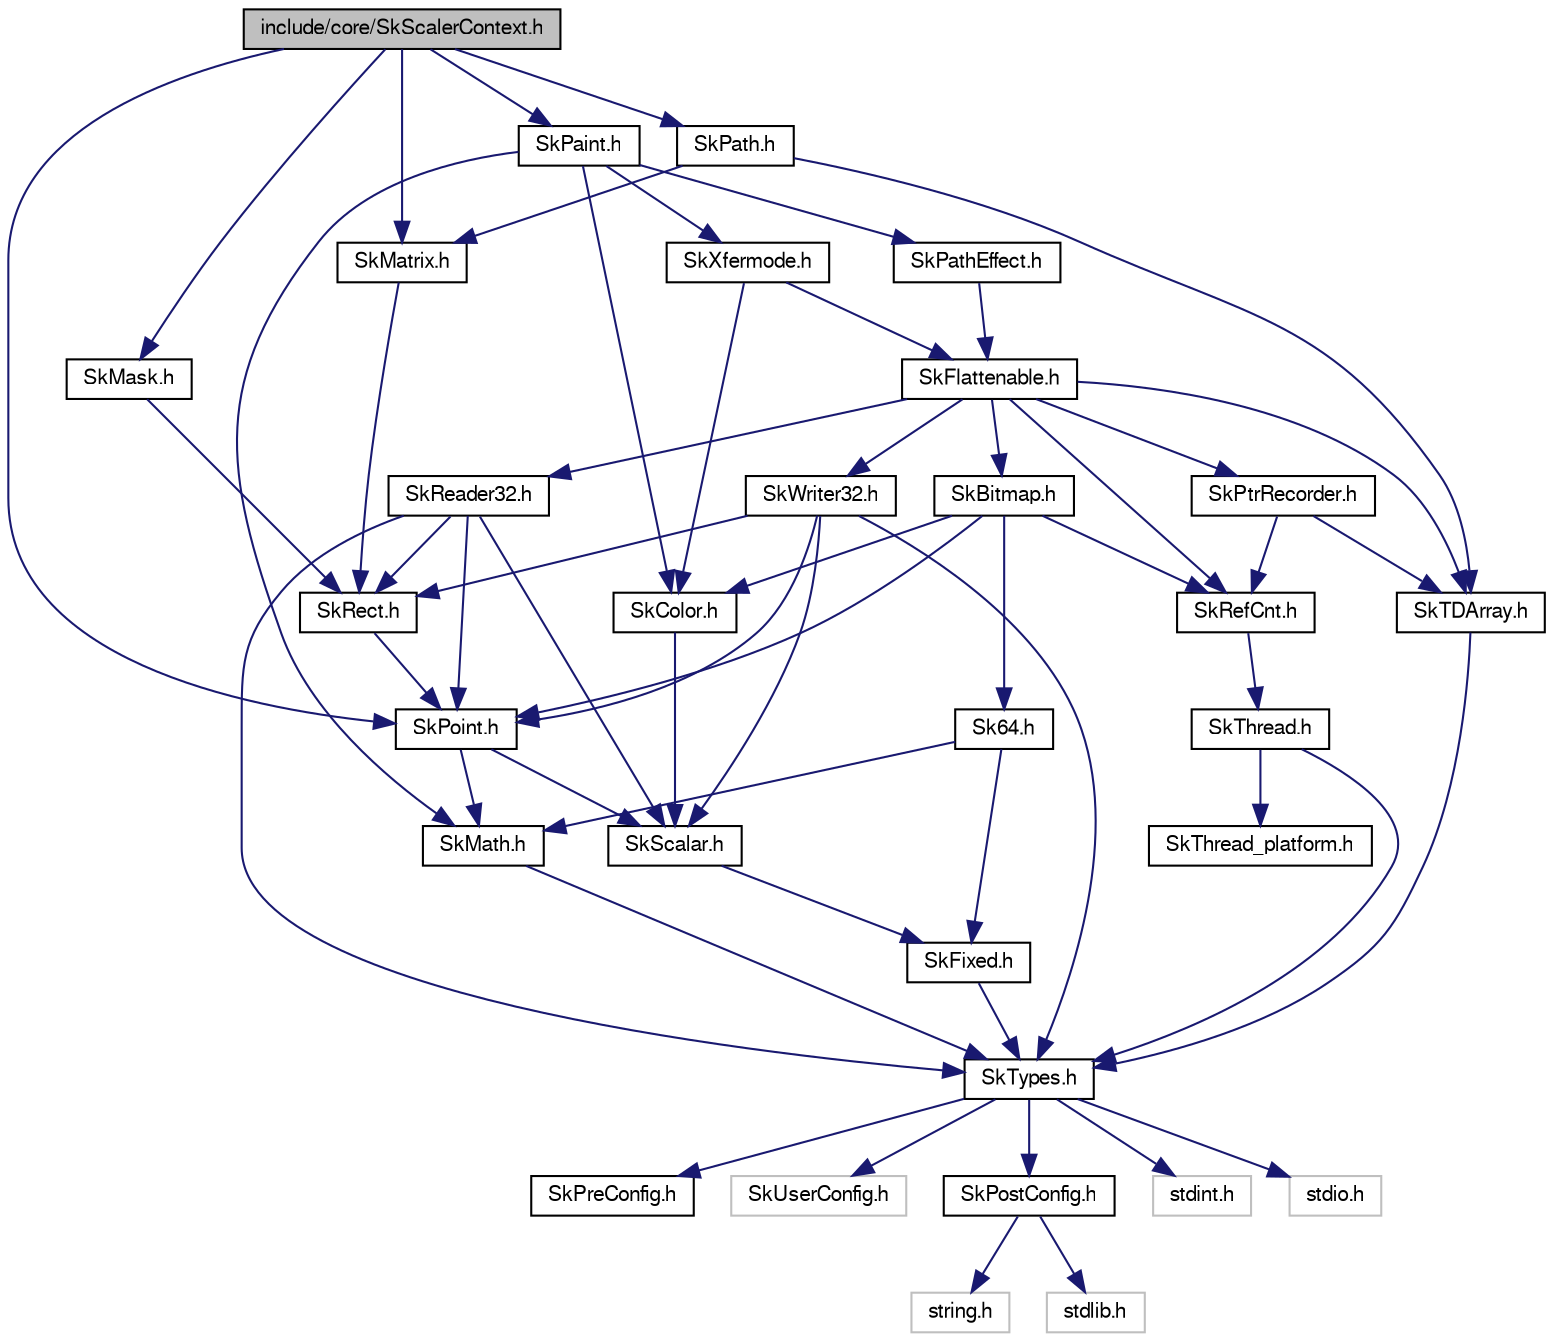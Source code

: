 digraph G
{
  edge [fontname="FreeSans",fontsize="10",labelfontname="FreeSans",labelfontsize="10"];
  node [fontname="FreeSans",fontsize="10",shape=record];
  Node1 [label="include/core/SkScalerContext.h",height=0.2,width=0.4,color="black", fillcolor="grey75", style="filled" fontcolor="black"];
  Node1 -> Node2 [color="midnightblue",fontsize="10",style="solid",fontname="FreeSans"];
  Node2 [label="SkMask.h",height=0.2,width=0.4,color="black", fillcolor="white", style="filled",URL="$_sk_mask_8h.html"];
  Node2 -> Node3 [color="midnightblue",fontsize="10",style="solid",fontname="FreeSans"];
  Node3 [label="SkRect.h",height=0.2,width=0.4,color="black", fillcolor="white", style="filled",URL="$_sk_rect_8h.html"];
  Node3 -> Node4 [color="midnightblue",fontsize="10",style="solid",fontname="FreeSans"];
  Node4 [label="SkPoint.h",height=0.2,width=0.4,color="black", fillcolor="white", style="filled",URL="$_sk_point_8h.html"];
  Node4 -> Node5 [color="midnightblue",fontsize="10",style="solid",fontname="FreeSans"];
  Node5 [label="SkMath.h",height=0.2,width=0.4,color="black", fillcolor="white", style="filled",URL="$_sk_math_8h.html"];
  Node5 -> Node6 [color="midnightblue",fontsize="10",style="solid",fontname="FreeSans"];
  Node6 [label="SkTypes.h",height=0.2,width=0.4,color="black", fillcolor="white", style="filled",URL="$_sk_types_8h.html"];
  Node6 -> Node7 [color="midnightblue",fontsize="10",style="solid",fontname="FreeSans"];
  Node7 [label="SkPreConfig.h",height=0.2,width=0.4,color="black", fillcolor="white", style="filled",URL="$_sk_pre_config_8h.html"];
  Node6 -> Node8 [color="midnightblue",fontsize="10",style="solid",fontname="FreeSans"];
  Node8 [label="SkUserConfig.h",height=0.2,width=0.4,color="grey75", fillcolor="white", style="filled"];
  Node6 -> Node9 [color="midnightblue",fontsize="10",style="solid",fontname="FreeSans"];
  Node9 [label="SkPostConfig.h",height=0.2,width=0.4,color="black", fillcolor="white", style="filled",URL="$_sk_post_config_8h.html"];
  Node9 -> Node10 [color="midnightblue",fontsize="10",style="solid",fontname="FreeSans"];
  Node10 [label="string.h",height=0.2,width=0.4,color="grey75", fillcolor="white", style="filled"];
  Node9 -> Node11 [color="midnightblue",fontsize="10",style="solid",fontname="FreeSans"];
  Node11 [label="stdlib.h",height=0.2,width=0.4,color="grey75", fillcolor="white", style="filled"];
  Node6 -> Node12 [color="midnightblue",fontsize="10",style="solid",fontname="FreeSans"];
  Node12 [label="stdint.h",height=0.2,width=0.4,color="grey75", fillcolor="white", style="filled"];
  Node6 -> Node13 [color="midnightblue",fontsize="10",style="solid",fontname="FreeSans"];
  Node13 [label="stdio.h",height=0.2,width=0.4,color="grey75", fillcolor="white", style="filled"];
  Node4 -> Node14 [color="midnightblue",fontsize="10",style="solid",fontname="FreeSans"];
  Node14 [label="SkScalar.h",height=0.2,width=0.4,color="black", fillcolor="white", style="filled",URL="$_sk_scalar_8h.html"];
  Node14 -> Node15 [color="midnightblue",fontsize="10",style="solid",fontname="FreeSans"];
  Node15 [label="SkFixed.h",height=0.2,width=0.4,color="black", fillcolor="white", style="filled",URL="$_sk_fixed_8h.html"];
  Node15 -> Node6 [color="midnightblue",fontsize="10",style="solid",fontname="FreeSans"];
  Node1 -> Node16 [color="midnightblue",fontsize="10",style="solid",fontname="FreeSans"];
  Node16 [label="SkMatrix.h",height=0.2,width=0.4,color="black", fillcolor="white", style="filled",URL="$_sk_matrix_8h.html"];
  Node16 -> Node3 [color="midnightblue",fontsize="10",style="solid",fontname="FreeSans"];
  Node1 -> Node17 [color="midnightblue",fontsize="10",style="solid",fontname="FreeSans"];
  Node17 [label="SkPaint.h",height=0.2,width=0.4,color="black", fillcolor="white", style="filled",URL="$_sk_paint_8h.html"];
  Node17 -> Node18 [color="midnightblue",fontsize="10",style="solid",fontname="FreeSans"];
  Node18 [label="SkColor.h",height=0.2,width=0.4,color="black", fillcolor="white", style="filled",URL="$_sk_color_8h.html"];
  Node18 -> Node14 [color="midnightblue",fontsize="10",style="solid",fontname="FreeSans"];
  Node17 -> Node5 [color="midnightblue",fontsize="10",style="solid",fontname="FreeSans"];
  Node17 -> Node19 [color="midnightblue",fontsize="10",style="solid",fontname="FreeSans"];
  Node19 [label="SkXfermode.h",height=0.2,width=0.4,color="black", fillcolor="white", style="filled",URL="$_sk_xfermode_8h.html"];
  Node19 -> Node20 [color="midnightblue",fontsize="10",style="solid",fontname="FreeSans"];
  Node20 [label="SkFlattenable.h",height=0.2,width=0.4,color="black", fillcolor="white", style="filled",URL="$_sk_flattenable_8h.html"];
  Node20 -> Node21 [color="midnightblue",fontsize="10",style="solid",fontname="FreeSans"];
  Node21 [label="SkRefCnt.h",height=0.2,width=0.4,color="black", fillcolor="white", style="filled",URL="$_sk_ref_cnt_8h.html"];
  Node21 -> Node22 [color="midnightblue",fontsize="10",style="solid",fontname="FreeSans"];
  Node22 [label="SkThread.h",height=0.2,width=0.4,color="black", fillcolor="white", style="filled",URL="$_sk_thread_8h.html"];
  Node22 -> Node6 [color="midnightblue",fontsize="10",style="solid",fontname="FreeSans"];
  Node22 -> Node23 [color="midnightblue",fontsize="10",style="solid",fontname="FreeSans"];
  Node23 [label="SkThread_platform.h",height=0.2,width=0.4,color="black", fillcolor="white", style="filled",URL="$_sk_thread__platform_8h.html"];
  Node20 -> Node24 [color="midnightblue",fontsize="10",style="solid",fontname="FreeSans"];
  Node24 [label="SkBitmap.h",height=0.2,width=0.4,color="black", fillcolor="white", style="filled",URL="$_sk_bitmap_8h.html"];
  Node24 -> Node25 [color="midnightblue",fontsize="10",style="solid",fontname="FreeSans"];
  Node25 [label="Sk64.h",height=0.2,width=0.4,color="black", fillcolor="white", style="filled",URL="$_sk64_8h.html"];
  Node25 -> Node15 [color="midnightblue",fontsize="10",style="solid",fontname="FreeSans"];
  Node25 -> Node5 [color="midnightblue",fontsize="10",style="solid",fontname="FreeSans"];
  Node24 -> Node18 [color="midnightblue",fontsize="10",style="solid",fontname="FreeSans"];
  Node24 -> Node4 [color="midnightblue",fontsize="10",style="solid",fontname="FreeSans"];
  Node24 -> Node21 [color="midnightblue",fontsize="10",style="solid",fontname="FreeSans"];
  Node20 -> Node26 [color="midnightblue",fontsize="10",style="solid",fontname="FreeSans"];
  Node26 [label="SkReader32.h",height=0.2,width=0.4,color="black", fillcolor="white", style="filled",URL="$_sk_reader32_8h.html"];
  Node26 -> Node6 [color="midnightblue",fontsize="10",style="solid",fontname="FreeSans"];
  Node26 -> Node14 [color="midnightblue",fontsize="10",style="solid",fontname="FreeSans"];
  Node26 -> Node4 [color="midnightblue",fontsize="10",style="solid",fontname="FreeSans"];
  Node26 -> Node3 [color="midnightblue",fontsize="10",style="solid",fontname="FreeSans"];
  Node20 -> Node27 [color="midnightblue",fontsize="10",style="solid",fontname="FreeSans"];
  Node27 [label="SkTDArray.h",height=0.2,width=0.4,color="black", fillcolor="white", style="filled",URL="$_sk_t_d_array_8h.html"];
  Node27 -> Node6 [color="midnightblue",fontsize="10",style="solid",fontname="FreeSans"];
  Node20 -> Node28 [color="midnightblue",fontsize="10",style="solid",fontname="FreeSans"];
  Node28 [label="SkWriter32.h",height=0.2,width=0.4,color="black", fillcolor="white", style="filled",URL="$_sk_writer32_8h.html"];
  Node28 -> Node6 [color="midnightblue",fontsize="10",style="solid",fontname="FreeSans"];
  Node28 -> Node14 [color="midnightblue",fontsize="10",style="solid",fontname="FreeSans"];
  Node28 -> Node4 [color="midnightblue",fontsize="10",style="solid",fontname="FreeSans"];
  Node28 -> Node3 [color="midnightblue",fontsize="10",style="solid",fontname="FreeSans"];
  Node20 -> Node29 [color="midnightblue",fontsize="10",style="solid",fontname="FreeSans"];
  Node29 [label="SkPtrRecorder.h",height=0.2,width=0.4,color="black", fillcolor="white", style="filled",URL="$_sk_ptr_recorder_8h.html"];
  Node29 -> Node21 [color="midnightblue",fontsize="10",style="solid",fontname="FreeSans"];
  Node29 -> Node27 [color="midnightblue",fontsize="10",style="solid",fontname="FreeSans"];
  Node19 -> Node18 [color="midnightblue",fontsize="10",style="solid",fontname="FreeSans"];
  Node17 -> Node30 [color="midnightblue",fontsize="10",style="solid",fontname="FreeSans"];
  Node30 [label="SkPathEffect.h",height=0.2,width=0.4,color="black", fillcolor="white", style="filled",URL="$_sk_path_effect_8h.html"];
  Node30 -> Node20 [color="midnightblue",fontsize="10",style="solid",fontname="FreeSans"];
  Node1 -> Node31 [color="midnightblue",fontsize="10",style="solid",fontname="FreeSans"];
  Node31 [label="SkPath.h",height=0.2,width=0.4,color="black", fillcolor="white", style="filled",URL="$_sk_path_8h.html"];
  Node31 -> Node16 [color="midnightblue",fontsize="10",style="solid",fontname="FreeSans"];
  Node31 -> Node27 [color="midnightblue",fontsize="10",style="solid",fontname="FreeSans"];
  Node1 -> Node4 [color="midnightblue",fontsize="10",style="solid",fontname="FreeSans"];
}
